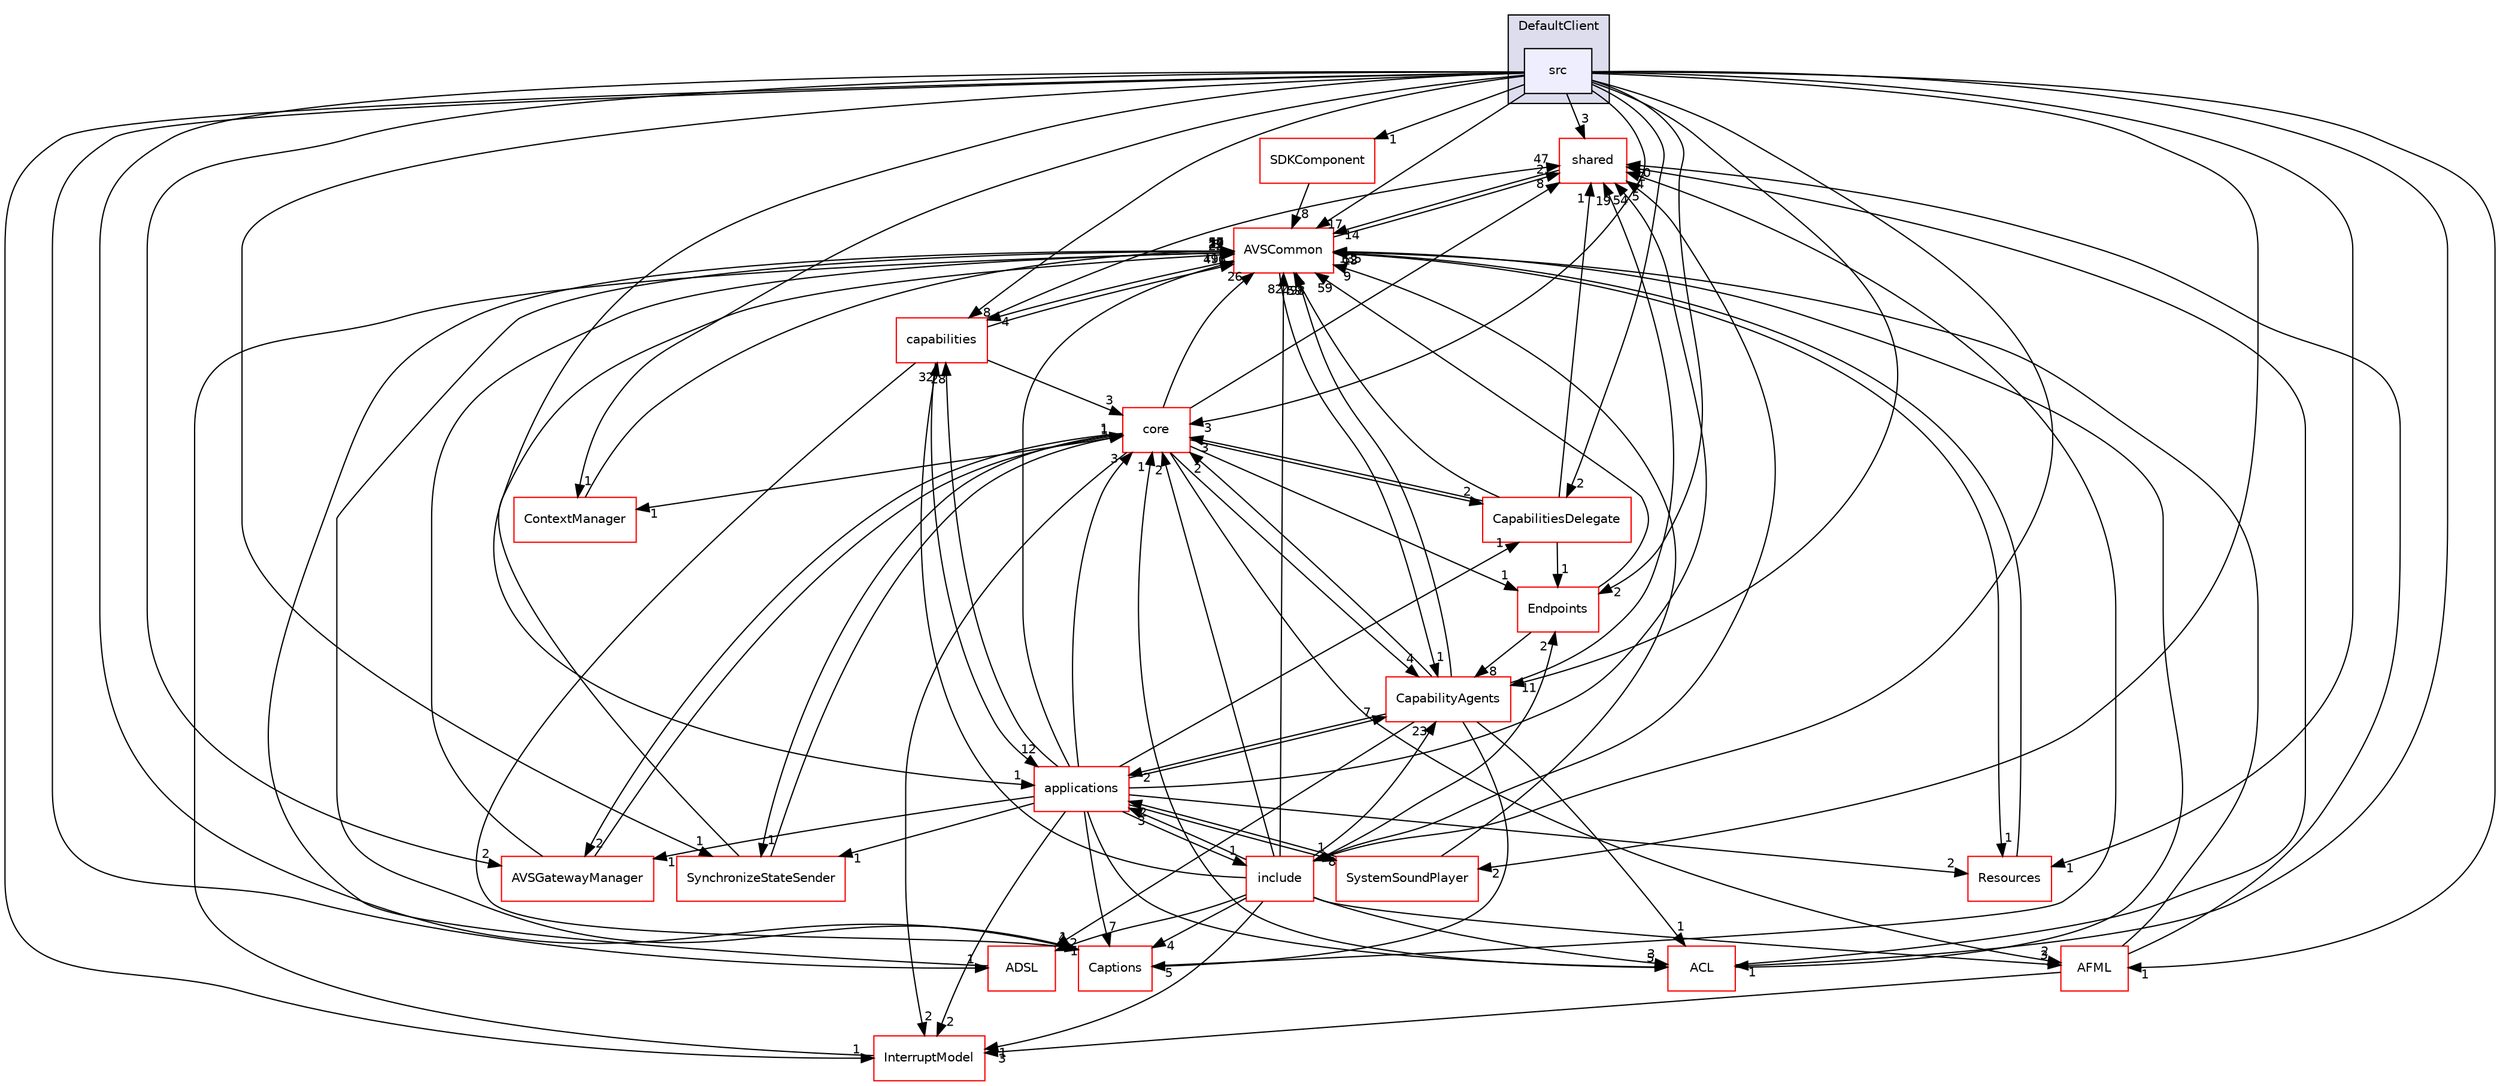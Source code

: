 digraph "/workplace/avs-device-sdk/ApplicationUtilities/DefaultClient/src" {
  compound=true
  node [ fontsize="10", fontname="Helvetica"];
  edge [ labelfontsize="10", labelfontname="Helvetica"];
  subgraph clusterdir_b085260ed2fdec2a77be746aa0e6e508 {
    graph [ bgcolor="#ddddee", pencolor="black", label="DefaultClient" fontname="Helvetica", fontsize="10", URL="dir_b085260ed2fdec2a77be746aa0e6e508.html"]
  dir_73357987a539283f3665c6273c0b97e7 [shape=box, label="src", style="filled", fillcolor="#eeeeff", pencolor="black", URL="dir_73357987a539283f3665c6273c0b97e7.html"];
  }
  dir_9982052f7ce695d12571567315b2fafa [shape=box label="shared" fillcolor="white" style="filled" color="red" URL="dir_9982052f7ce695d12571567315b2fafa.html"];
  dir_15a1dcf98404372b5aa31671439f6987 [shape=box label="AFML" fillcolor="white" style="filled" color="red" URL="dir_15a1dcf98404372b5aa31671439f6987.html"];
  dir_7cf910bd1d7603f12ef47ff650cec893 [shape=box label="CapabilityAgents" fillcolor="white" style="filled" color="red" URL="dir_7cf910bd1d7603f12ef47ff650cec893.html"];
  dir_a6e4fee11f07c3b70486e88fe92cbbdc [shape=box label="applications" fillcolor="white" style="filled" color="red" URL="dir_a6e4fee11f07c3b70486e88fe92cbbdc.html"];
  dir_ed284a04dd0d49c135ac897057737ac2 [shape=box label="ContextManager" fillcolor="white" style="filled" color="red" URL="dir_ed284a04dd0d49c135ac897057737ac2.html"];
  dir_0a90cfc4c6fc93350190d2c91cca5e69 [shape=box label="Endpoints" fillcolor="white" style="filled" color="red" URL="dir_0a90cfc4c6fc93350190d2c91cca5e69.html"];
  dir_de0e77330fd0ab33359e90b501923c8e [shape=box label="Captions" fillcolor="white" style="filled" color="red" URL="dir_de0e77330fd0ab33359e90b501923c8e.html"];
  dir_b1dfedc9efa610ba8c818c30206ff41f [shape=box label="ACL" fillcolor="white" style="filled" color="red" URL="dir_b1dfedc9efa610ba8c818c30206ff41f.html"];
  dir_64fbf9e5512ec11acc25e4f2d433d2a3 [shape=box label="Resources" fillcolor="white" style="filled" color="red" URL="dir_64fbf9e5512ec11acc25e4f2d433d2a3.html"];
  dir_13e65effb2bde530b17b3d5eefcd0266 [shape=box label="AVSCommon" fillcolor="white" style="filled" color="red" URL="dir_13e65effb2bde530b17b3d5eefcd0266.html"];
  dir_393484519c59ac99088674c9b5ebc5b9 [shape=box label="AVSGatewayManager" fillcolor="white" style="filled" color="red" URL="dir_393484519c59ac99088674c9b5ebc5b9.html"];
  dir_4270bfced15e0e73154b13468c7c9ad9 [shape=box label="core" fillcolor="white" style="filled" color="red" URL="dir_4270bfced15e0e73154b13468c7c9ad9.html"];
  dir_edb1b7e8f1a5d5a1b864206edd6d398d [shape=box label="ADSL" fillcolor="white" style="filled" color="red" URL="dir_edb1b7e8f1a5d5a1b864206edd6d398d.html"];
  dir_1da5878b5eab0954316ec5377b4b3029 [shape=box label="InterruptModel" fillcolor="white" style="filled" color="red" URL="dir_1da5878b5eab0954316ec5377b4b3029.html"];
  dir_94664342cdd4e8b623871c4249e41fd7 [shape=box label="SDKComponent" fillcolor="white" style="filled" color="red" URL="dir_94664342cdd4e8b623871c4249e41fd7.html"];
  dir_55f1e16e469d547c636a522dac21b8a1 [shape=box label="capabilities" fillcolor="white" style="filled" color="red" URL="dir_55f1e16e469d547c636a522dac21b8a1.html"];
  dir_3bb03bb8f5c109658007b64753c5da0f [shape=box label="SynchronizeStateSender" fillcolor="white" style="filled" color="red" URL="dir_3bb03bb8f5c109658007b64753c5da0f.html"];
  dir_924a657fe36215a0159270de1b610651 [shape=box label="CapabilitiesDelegate" fillcolor="white" style="filled" color="red" URL="dir_924a657fe36215a0159270de1b610651.html"];
  dir_2ce7981903fe15aa6f7811d72ec7c5b0 [shape=box label="include" fillcolor="white" style="filled" color="red" URL="dir_2ce7981903fe15aa6f7811d72ec7c5b0.html"];
  dir_fc8c20e5d71619da5d4e3293dc378e56 [shape=box label="SystemSoundPlayer" fillcolor="white" style="filled" color="red" URL="dir_fc8c20e5d71619da5d4e3293dc378e56.html"];
  dir_73357987a539283f3665c6273c0b97e7->dir_9982052f7ce695d12571567315b2fafa [headlabel="3", labeldistance=1.5 headhref="dir_000110_000549.html"];
  dir_73357987a539283f3665c6273c0b97e7->dir_15a1dcf98404372b5aa31671439f6987 [headlabel="1", labeldistance=1.5 headhref="dir_000110_000023.html"];
  dir_73357987a539283f3665c6273c0b97e7->dir_7cf910bd1d7603f12ef47ff650cec893 [headlabel="11", labeldistance=1.5 headhref="dir_000110_000328.html"];
  dir_73357987a539283f3665c6273c0b97e7->dir_a6e4fee11f07c3b70486e88fe92cbbdc [headlabel="1", labeldistance=1.5 headhref="dir_000110_000028.html"];
  dir_73357987a539283f3665c6273c0b97e7->dir_ed284a04dd0d49c135ac897057737ac2 [headlabel="1", labeldistance=1.5 headhref="dir_000110_000421.html"];
  dir_73357987a539283f3665c6273c0b97e7->dir_0a90cfc4c6fc93350190d2c91cca5e69 [headlabel="2", labeldistance=1.5 headhref="dir_000110_000455.html"];
  dir_73357987a539283f3665c6273c0b97e7->dir_de0e77330fd0ab33359e90b501923c8e [headlabel="1", labeldistance=1.5 headhref="dir_000110_000400.html"];
  dir_73357987a539283f3665c6273c0b97e7->dir_b1dfedc9efa610ba8c818c30206ff41f [headlabel="1", labeldistance=1.5 headhref="dir_000110_000000.html"];
  dir_73357987a539283f3665c6273c0b97e7->dir_64fbf9e5512ec11acc25e4f2d433d2a3 [headlabel="1", labeldistance=1.5 headhref="dir_000110_000111.html"];
  dir_73357987a539283f3665c6273c0b97e7->dir_13e65effb2bde530b17b3d5eefcd0266 [headlabel="17", labeldistance=1.5 headhref="dir_000110_000017.html"];
  dir_73357987a539283f3665c6273c0b97e7->dir_393484519c59ac99088674c9b5ebc5b9 [headlabel="2", labeldistance=1.5 headhref="dir_000110_000229.html"];
  dir_73357987a539283f3665c6273c0b97e7->dir_4270bfced15e0e73154b13468c7c9ad9 [headlabel="3", labeldistance=1.5 headhref="dir_000110_000426.html"];
  dir_73357987a539283f3665c6273c0b97e7->dir_edb1b7e8f1a5d5a1b864206edd6d398d [headlabel="1", labeldistance=1.5 headhref="dir_000110_000011.html"];
  dir_73357987a539283f3665c6273c0b97e7->dir_1da5878b5eab0954316ec5377b4b3029 [headlabel="1", labeldistance=1.5 headhref="dir_000110_000465.html"];
  dir_73357987a539283f3665c6273c0b97e7->dir_94664342cdd4e8b623871c4249e41fd7 [headlabel="1", labeldistance=1.5 headhref="dir_000110_000117.html"];
  dir_73357987a539283f3665c6273c0b97e7->dir_55f1e16e469d547c636a522dac21b8a1 [headlabel="8", labeldistance=1.5 headhref="dir_000110_000133.html"];
  dir_73357987a539283f3665c6273c0b97e7->dir_3bb03bb8f5c109658007b64753c5da0f [headlabel="1", labeldistance=1.5 headhref="dir_000110_000600.html"];
  dir_73357987a539283f3665c6273c0b97e7->dir_924a657fe36215a0159270de1b610651 [headlabel="2", labeldistance=1.5 headhref="dir_000110_000009.html"];
  dir_73357987a539283f3665c6273c0b97e7->dir_2ce7981903fe15aa6f7811d72ec7c5b0 [headlabel="8", labeldistance=1.5 headhref="dir_000110_000108.html"];
  dir_73357987a539283f3665c6273c0b97e7->dir_fc8c20e5d71619da5d4e3293dc378e56 [headlabel="2", labeldistance=1.5 headhref="dir_000110_000122.html"];
  dir_9982052f7ce695d12571567315b2fafa->dir_13e65effb2bde530b17b3d5eefcd0266 [headlabel="14", labeldistance=1.5 headhref="dir_000549_000017.html"];
  dir_15a1dcf98404372b5aa31671439f6987->dir_9982052f7ce695d12571567315b2fafa [headlabel="10", labeldistance=1.5 headhref="dir_000023_000549.html"];
  dir_15a1dcf98404372b5aa31671439f6987->dir_13e65effb2bde530b17b3d5eefcd0266 [headlabel="52", labeldistance=1.5 headhref="dir_000023_000017.html"];
  dir_15a1dcf98404372b5aa31671439f6987->dir_1da5878b5eab0954316ec5377b4b3029 [headlabel="3", labeldistance=1.5 headhref="dir_000023_000465.html"];
  dir_7cf910bd1d7603f12ef47ff650cec893->dir_9982052f7ce695d12571567315b2fafa [headlabel="19", labeldistance=1.5 headhref="dir_000328_000549.html"];
  dir_7cf910bd1d7603f12ef47ff650cec893->dir_a6e4fee11f07c3b70486e88fe92cbbdc [headlabel="2", labeldistance=1.5 headhref="dir_000328_000028.html"];
  dir_7cf910bd1d7603f12ef47ff650cec893->dir_de0e77330fd0ab33359e90b501923c8e [headlabel="5", labeldistance=1.5 headhref="dir_000328_000400.html"];
  dir_7cf910bd1d7603f12ef47ff650cec893->dir_b1dfedc9efa610ba8c818c30206ff41f [headlabel="1", labeldistance=1.5 headhref="dir_000328_000000.html"];
  dir_7cf910bd1d7603f12ef47ff650cec893->dir_13e65effb2bde530b17b3d5eefcd0266 [headlabel="498", labeldistance=1.5 headhref="dir_000328_000017.html"];
  dir_7cf910bd1d7603f12ef47ff650cec893->dir_4270bfced15e0e73154b13468c7c9ad9 [headlabel="2", labeldistance=1.5 headhref="dir_000328_000426.html"];
  dir_7cf910bd1d7603f12ef47ff650cec893->dir_edb1b7e8f1a5d5a1b864206edd6d398d [headlabel="2", labeldistance=1.5 headhref="dir_000328_000011.html"];
  dir_a6e4fee11f07c3b70486e88fe92cbbdc->dir_9982052f7ce695d12571567315b2fafa [headlabel="54", labeldistance=1.5 headhref="dir_000028_000549.html"];
  dir_a6e4fee11f07c3b70486e88fe92cbbdc->dir_7cf910bd1d7603f12ef47ff650cec893 [headlabel="7", labeldistance=1.5 headhref="dir_000028_000328.html"];
  dir_a6e4fee11f07c3b70486e88fe92cbbdc->dir_de0e77330fd0ab33359e90b501923c8e [headlabel="7", labeldistance=1.5 headhref="dir_000028_000400.html"];
  dir_a6e4fee11f07c3b70486e88fe92cbbdc->dir_b1dfedc9efa610ba8c818c30206ff41f [headlabel="5", labeldistance=1.5 headhref="dir_000028_000000.html"];
  dir_a6e4fee11f07c3b70486e88fe92cbbdc->dir_64fbf9e5512ec11acc25e4f2d433d2a3 [headlabel="2", labeldistance=1.5 headhref="dir_000028_000111.html"];
  dir_a6e4fee11f07c3b70486e88fe92cbbdc->dir_13e65effb2bde530b17b3d5eefcd0266 [headlabel="111", labeldistance=1.5 headhref="dir_000028_000017.html"];
  dir_a6e4fee11f07c3b70486e88fe92cbbdc->dir_393484519c59ac99088674c9b5ebc5b9 [headlabel="1", labeldistance=1.5 headhref="dir_000028_000229.html"];
  dir_a6e4fee11f07c3b70486e88fe92cbbdc->dir_4270bfced15e0e73154b13468c7c9ad9 [headlabel="3", labeldistance=1.5 headhref="dir_000028_000426.html"];
  dir_a6e4fee11f07c3b70486e88fe92cbbdc->dir_1da5878b5eab0954316ec5377b4b3029 [headlabel="2", labeldistance=1.5 headhref="dir_000028_000465.html"];
  dir_a6e4fee11f07c3b70486e88fe92cbbdc->dir_55f1e16e469d547c636a522dac21b8a1 [headlabel="28", labeldistance=1.5 headhref="dir_000028_000133.html"];
  dir_a6e4fee11f07c3b70486e88fe92cbbdc->dir_3bb03bb8f5c109658007b64753c5da0f [headlabel="1", labeldistance=1.5 headhref="dir_000028_000600.html"];
  dir_a6e4fee11f07c3b70486e88fe92cbbdc->dir_924a657fe36215a0159270de1b610651 [headlabel="1", labeldistance=1.5 headhref="dir_000028_000009.html"];
  dir_a6e4fee11f07c3b70486e88fe92cbbdc->dir_2ce7981903fe15aa6f7811d72ec7c5b0 [headlabel="1", labeldistance=1.5 headhref="dir_000028_000108.html"];
  dir_a6e4fee11f07c3b70486e88fe92cbbdc->dir_fc8c20e5d71619da5d4e3293dc378e56 [headlabel="1", labeldistance=1.5 headhref="dir_000028_000122.html"];
  dir_ed284a04dd0d49c135ac897057737ac2->dir_13e65effb2bde530b17b3d5eefcd0266 [headlabel="17", labeldistance=1.5 headhref="dir_000421_000017.html"];
  dir_0a90cfc4c6fc93350190d2c91cca5e69->dir_7cf910bd1d7603f12ef47ff650cec893 [headlabel="8", labeldistance=1.5 headhref="dir_000455_000328.html"];
  dir_0a90cfc4c6fc93350190d2c91cca5e69->dir_13e65effb2bde530b17b3d5eefcd0266 [headlabel="59", labeldistance=1.5 headhref="dir_000455_000017.html"];
  dir_de0e77330fd0ab33359e90b501923c8e->dir_9982052f7ce695d12571567315b2fafa [headlabel="4", labeldistance=1.5 headhref="dir_000400_000549.html"];
  dir_de0e77330fd0ab33359e90b501923c8e->dir_13e65effb2bde530b17b3d5eefcd0266 [headlabel="24", labeldistance=1.5 headhref="dir_000400_000017.html"];
  dir_b1dfedc9efa610ba8c818c30206ff41f->dir_9982052f7ce695d12571567315b2fafa [headlabel="2", labeldistance=1.5 headhref="dir_000000_000549.html"];
  dir_b1dfedc9efa610ba8c818c30206ff41f->dir_13e65effb2bde530b17b3d5eefcd0266 [headlabel="135", labeldistance=1.5 headhref="dir_000000_000017.html"];
  dir_b1dfedc9efa610ba8c818c30206ff41f->dir_4270bfced15e0e73154b13468c7c9ad9 [headlabel="1", labeldistance=1.5 headhref="dir_000000_000426.html"];
  dir_64fbf9e5512ec11acc25e4f2d433d2a3->dir_13e65effb2bde530b17b3d5eefcd0266 [headlabel="13", labeldistance=1.5 headhref="dir_000111_000017.html"];
  dir_13e65effb2bde530b17b3d5eefcd0266->dir_9982052f7ce695d12571567315b2fafa [headlabel="2", labeldistance=1.5 headhref="dir_000017_000549.html"];
  dir_13e65effb2bde530b17b3d5eefcd0266->dir_7cf910bd1d7603f12ef47ff650cec893 [headlabel="1", labeldistance=1.5 headhref="dir_000017_000328.html"];
  dir_13e65effb2bde530b17b3d5eefcd0266->dir_64fbf9e5512ec11acc25e4f2d433d2a3 [headlabel="1", labeldistance=1.5 headhref="dir_000017_000111.html"];
  dir_13e65effb2bde530b17b3d5eefcd0266->dir_55f1e16e469d547c636a522dac21b8a1 [headlabel="4", labeldistance=1.5 headhref="dir_000017_000133.html"];
  dir_393484519c59ac99088674c9b5ebc5b9->dir_13e65effb2bde530b17b3d5eefcd0266 [headlabel="23", labeldistance=1.5 headhref="dir_000229_000017.html"];
  dir_393484519c59ac99088674c9b5ebc5b9->dir_4270bfced15e0e73154b13468c7c9ad9 [headlabel="1", labeldistance=1.5 headhref="dir_000229_000426.html"];
  dir_4270bfced15e0e73154b13468c7c9ad9->dir_9982052f7ce695d12571567315b2fafa [headlabel="8", labeldistance=1.5 headhref="dir_000426_000549.html"];
  dir_4270bfced15e0e73154b13468c7c9ad9->dir_15a1dcf98404372b5aa31671439f6987 [headlabel="2", labeldistance=1.5 headhref="dir_000426_000023.html"];
  dir_4270bfced15e0e73154b13468c7c9ad9->dir_7cf910bd1d7603f12ef47ff650cec893 [headlabel="4", labeldistance=1.5 headhref="dir_000426_000328.html"];
  dir_4270bfced15e0e73154b13468c7c9ad9->dir_ed284a04dd0d49c135ac897057737ac2 [headlabel="1", labeldistance=1.5 headhref="dir_000426_000421.html"];
  dir_4270bfced15e0e73154b13468c7c9ad9->dir_0a90cfc4c6fc93350190d2c91cca5e69 [headlabel="1", labeldistance=1.5 headhref="dir_000426_000455.html"];
  dir_4270bfced15e0e73154b13468c7c9ad9->dir_13e65effb2bde530b17b3d5eefcd0266 [headlabel="26", labeldistance=1.5 headhref="dir_000426_000017.html"];
  dir_4270bfced15e0e73154b13468c7c9ad9->dir_393484519c59ac99088674c9b5ebc5b9 [headlabel="2", labeldistance=1.5 headhref="dir_000426_000229.html"];
  dir_4270bfced15e0e73154b13468c7c9ad9->dir_1da5878b5eab0954316ec5377b4b3029 [headlabel="2", labeldistance=1.5 headhref="dir_000426_000465.html"];
  dir_4270bfced15e0e73154b13468c7c9ad9->dir_3bb03bb8f5c109658007b64753c5da0f [headlabel="1", labeldistance=1.5 headhref="dir_000426_000600.html"];
  dir_4270bfced15e0e73154b13468c7c9ad9->dir_924a657fe36215a0159270de1b610651 [headlabel="2", labeldistance=1.5 headhref="dir_000426_000009.html"];
  dir_edb1b7e8f1a5d5a1b864206edd6d398d->dir_13e65effb2bde530b17b3d5eefcd0266 [headlabel="50", labeldistance=1.5 headhref="dir_000011_000017.html"];
  dir_1da5878b5eab0954316ec5377b4b3029->dir_13e65effb2bde530b17b3d5eefcd0266 [headlabel="6", labeldistance=1.5 headhref="dir_000465_000017.html"];
  dir_94664342cdd4e8b623871c4249e41fd7->dir_13e65effb2bde530b17b3d5eefcd0266 [headlabel="8", labeldistance=1.5 headhref="dir_000117_000017.html"];
  dir_55f1e16e469d547c636a522dac21b8a1->dir_9982052f7ce695d12571567315b2fafa [headlabel="47", labeldistance=1.5 headhref="dir_000133_000549.html"];
  dir_55f1e16e469d547c636a522dac21b8a1->dir_a6e4fee11f07c3b70486e88fe92cbbdc [headlabel="12", labeldistance=1.5 headhref="dir_000133_000028.html"];
  dir_55f1e16e469d547c636a522dac21b8a1->dir_de0e77330fd0ab33359e90b501923c8e [headlabel="4", labeldistance=1.5 headhref="dir_000133_000400.html"];
  dir_55f1e16e469d547c636a522dac21b8a1->dir_13e65effb2bde530b17b3d5eefcd0266 [headlabel="496", labeldistance=1.5 headhref="dir_000133_000017.html"];
  dir_55f1e16e469d547c636a522dac21b8a1->dir_4270bfced15e0e73154b13468c7c9ad9 [headlabel="3", labeldistance=1.5 headhref="dir_000133_000426.html"];
  dir_3bb03bb8f5c109658007b64753c5da0f->dir_13e65effb2bde530b17b3d5eefcd0266 [headlabel="22", labeldistance=1.5 headhref="dir_000600_000017.html"];
  dir_3bb03bb8f5c109658007b64753c5da0f->dir_4270bfced15e0e73154b13468c7c9ad9 [headlabel="1", labeldistance=1.5 headhref="dir_000600_000426.html"];
  dir_924a657fe36215a0159270de1b610651->dir_9982052f7ce695d12571567315b2fafa [headlabel="1", labeldistance=1.5 headhref="dir_000009_000549.html"];
  dir_924a657fe36215a0159270de1b610651->dir_0a90cfc4c6fc93350190d2c91cca5e69 [headlabel="1", labeldistance=1.5 headhref="dir_000009_000455.html"];
  dir_924a657fe36215a0159270de1b610651->dir_13e65effb2bde530b17b3d5eefcd0266 [headlabel="59", labeldistance=1.5 headhref="dir_000009_000017.html"];
  dir_924a657fe36215a0159270de1b610651->dir_4270bfced15e0e73154b13468c7c9ad9 [headlabel="3", labeldistance=1.5 headhref="dir_000009_000426.html"];
  dir_2ce7981903fe15aa6f7811d72ec7c5b0->dir_9982052f7ce695d12571567315b2fafa [headlabel="5", labeldistance=1.5 headhref="dir_000108_000549.html"];
  dir_2ce7981903fe15aa6f7811d72ec7c5b0->dir_15a1dcf98404372b5aa31671439f6987 [headlabel="3", labeldistance=1.5 headhref="dir_000108_000023.html"];
  dir_2ce7981903fe15aa6f7811d72ec7c5b0->dir_7cf910bd1d7603f12ef47ff650cec893 [headlabel="23", labeldistance=1.5 headhref="dir_000108_000328.html"];
  dir_2ce7981903fe15aa6f7811d72ec7c5b0->dir_a6e4fee11f07c3b70486e88fe92cbbdc [headlabel="3", labeldistance=1.5 headhref="dir_000108_000028.html"];
  dir_2ce7981903fe15aa6f7811d72ec7c5b0->dir_0a90cfc4c6fc93350190d2c91cca5e69 [headlabel="2", labeldistance=1.5 headhref="dir_000108_000455.html"];
  dir_2ce7981903fe15aa6f7811d72ec7c5b0->dir_de0e77330fd0ab33359e90b501923c8e [headlabel="4", labeldistance=1.5 headhref="dir_000108_000400.html"];
  dir_2ce7981903fe15aa6f7811d72ec7c5b0->dir_b1dfedc9efa610ba8c818c30206ff41f [headlabel="3", labeldistance=1.5 headhref="dir_000108_000000.html"];
  dir_2ce7981903fe15aa6f7811d72ec7c5b0->dir_13e65effb2bde530b17b3d5eefcd0266 [headlabel="82", labeldistance=1.5 headhref="dir_000108_000017.html"];
  dir_2ce7981903fe15aa6f7811d72ec7c5b0->dir_4270bfced15e0e73154b13468c7c9ad9 [headlabel="2", labeldistance=1.5 headhref="dir_000108_000426.html"];
  dir_2ce7981903fe15aa6f7811d72ec7c5b0->dir_edb1b7e8f1a5d5a1b864206edd6d398d [headlabel="1", labeldistance=1.5 headhref="dir_000108_000011.html"];
  dir_2ce7981903fe15aa6f7811d72ec7c5b0->dir_1da5878b5eab0954316ec5377b4b3029 [headlabel="1", labeldistance=1.5 headhref="dir_000108_000465.html"];
  dir_2ce7981903fe15aa6f7811d72ec7c5b0->dir_55f1e16e469d547c636a522dac21b8a1 [headlabel="32", labeldistance=1.5 headhref="dir_000108_000133.html"];
  dir_fc8c20e5d71619da5d4e3293dc378e56->dir_a6e4fee11f07c3b70486e88fe92cbbdc [headlabel="2", labeldistance=1.5 headhref="dir_000122_000028.html"];
  dir_fc8c20e5d71619da5d4e3293dc378e56->dir_13e65effb2bde530b17b3d5eefcd0266 [headlabel="9", labeldistance=1.5 headhref="dir_000122_000017.html"];
}
